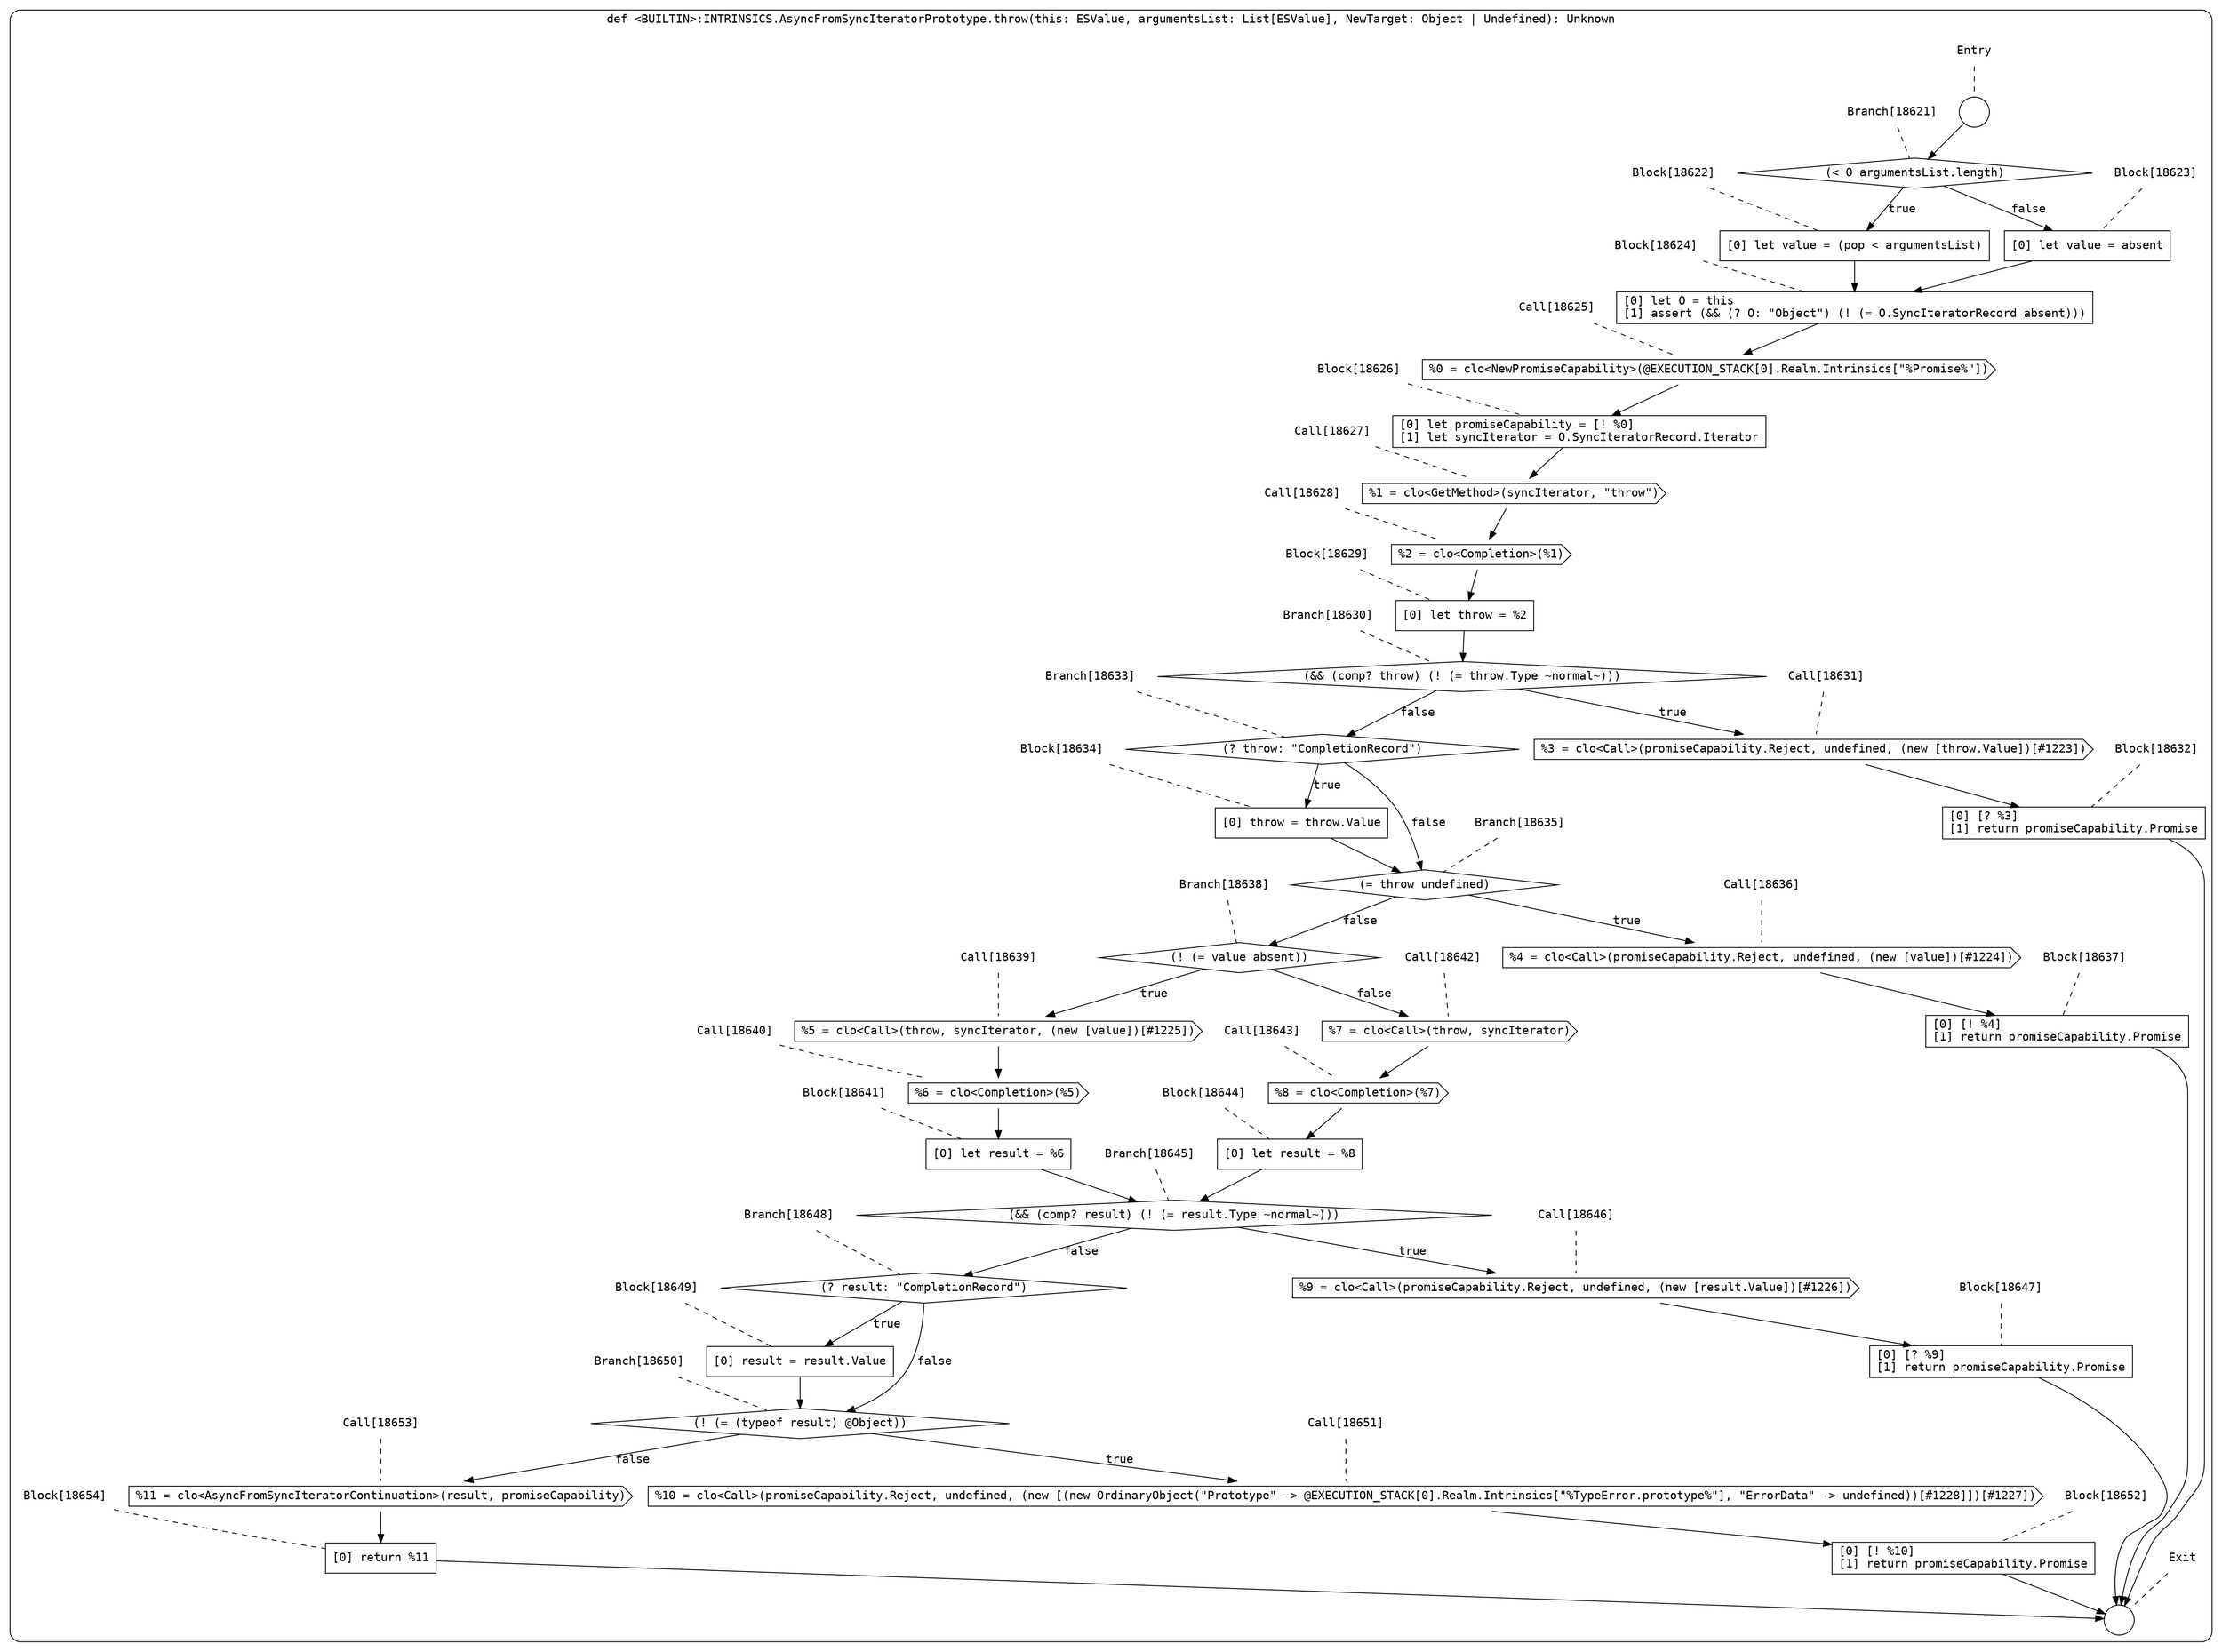 digraph {
  graph [fontname = "Consolas"]
  node [fontname = "Consolas"]
  edge [fontname = "Consolas"]
  subgraph cluster2564 {
    label = "def <BUILTIN>:INTRINSICS.AsyncFromSyncIteratorPrototype.throw(this: ESValue, argumentsList: List[ESValue], NewTarget: Object | Undefined): Unknown"
    style = rounded
    cluster2564_entry_name [shape=none, label=<<font color="black">Entry</font>>]
    cluster2564_entry_name -> cluster2564_entry [arrowhead=none, color="black", style=dashed]
    cluster2564_entry [shape=circle label=" " color="black" fillcolor="white" style=filled]
    cluster2564_entry -> node18621 [color="black"]
    cluster2564_exit_name [shape=none, label=<<font color="black">Exit</font>>]
    cluster2564_exit_name -> cluster2564_exit [arrowhead=none, color="black", style=dashed]
    cluster2564_exit [shape=circle label=" " color="black" fillcolor="white" style=filled]
    node18621_name [shape=none, label=<<font color="black">Branch[18621]</font>>]
    node18621_name -> node18621 [arrowhead=none, color="black", style=dashed]
    node18621 [shape=diamond, label=<<font color="black">(&lt; 0 argumentsList.length)</font>> color="black" fillcolor="white", style=filled]
    node18621 -> node18622 [label=<<font color="black">true</font>> color="black"]
    node18621 -> node18623 [label=<<font color="black">false</font>> color="black"]
    node18622_name [shape=none, label=<<font color="black">Block[18622]</font>>]
    node18622_name -> node18622 [arrowhead=none, color="black", style=dashed]
    node18622 [shape=box, label=<<font color="black">[0] let value = (pop &lt; argumentsList)<BR ALIGN="LEFT"/></font>> color="black" fillcolor="white", style=filled]
    node18622 -> node18624 [color="black"]
    node18623_name [shape=none, label=<<font color="black">Block[18623]</font>>]
    node18623_name -> node18623 [arrowhead=none, color="black", style=dashed]
    node18623 [shape=box, label=<<font color="black">[0] let value = absent<BR ALIGN="LEFT"/></font>> color="black" fillcolor="white", style=filled]
    node18623 -> node18624 [color="black"]
    node18624_name [shape=none, label=<<font color="black">Block[18624]</font>>]
    node18624_name -> node18624 [arrowhead=none, color="black", style=dashed]
    node18624 [shape=box, label=<<font color="black">[0] let O = this<BR ALIGN="LEFT"/>[1] assert (&amp;&amp; (? O: &quot;Object&quot;) (! (= O.SyncIteratorRecord absent)))<BR ALIGN="LEFT"/></font>> color="black" fillcolor="white", style=filled]
    node18624 -> node18625 [color="black"]
    node18625_name [shape=none, label=<<font color="black">Call[18625]</font>>]
    node18625_name -> node18625 [arrowhead=none, color="black", style=dashed]
    node18625 [shape=cds, label=<<font color="black">%0 = clo&lt;NewPromiseCapability&gt;(@EXECUTION_STACK[0].Realm.Intrinsics[&quot;%Promise%&quot;])</font>> color="black" fillcolor="white", style=filled]
    node18625 -> node18626 [color="black"]
    node18626_name [shape=none, label=<<font color="black">Block[18626]</font>>]
    node18626_name -> node18626 [arrowhead=none, color="black", style=dashed]
    node18626 [shape=box, label=<<font color="black">[0] let promiseCapability = [! %0]<BR ALIGN="LEFT"/>[1] let syncIterator = O.SyncIteratorRecord.Iterator<BR ALIGN="LEFT"/></font>> color="black" fillcolor="white", style=filled]
    node18626 -> node18627 [color="black"]
    node18627_name [shape=none, label=<<font color="black">Call[18627]</font>>]
    node18627_name -> node18627 [arrowhead=none, color="black", style=dashed]
    node18627 [shape=cds, label=<<font color="black">%1 = clo&lt;GetMethod&gt;(syncIterator, &quot;throw&quot;)</font>> color="black" fillcolor="white", style=filled]
    node18627 -> node18628 [color="black"]
    node18628_name [shape=none, label=<<font color="black">Call[18628]</font>>]
    node18628_name -> node18628 [arrowhead=none, color="black", style=dashed]
    node18628 [shape=cds, label=<<font color="black">%2 = clo&lt;Completion&gt;(%1)</font>> color="black" fillcolor="white", style=filled]
    node18628 -> node18629 [color="black"]
    node18629_name [shape=none, label=<<font color="black">Block[18629]</font>>]
    node18629_name -> node18629 [arrowhead=none, color="black", style=dashed]
    node18629 [shape=box, label=<<font color="black">[0] let throw = %2<BR ALIGN="LEFT"/></font>> color="black" fillcolor="white", style=filled]
    node18629 -> node18630 [color="black"]
    node18630_name [shape=none, label=<<font color="black">Branch[18630]</font>>]
    node18630_name -> node18630 [arrowhead=none, color="black", style=dashed]
    node18630 [shape=diamond, label=<<font color="black">(&amp;&amp; (comp? throw) (! (= throw.Type ~normal~)))</font>> color="black" fillcolor="white", style=filled]
    node18630 -> node18631 [label=<<font color="black">true</font>> color="black"]
    node18630 -> node18633 [label=<<font color="black">false</font>> color="black"]
    node18631_name [shape=none, label=<<font color="black">Call[18631]</font>>]
    node18631_name -> node18631 [arrowhead=none, color="black", style=dashed]
    node18631 [shape=cds, label=<<font color="black">%3 = clo&lt;Call&gt;(promiseCapability.Reject, undefined, (new [throw.Value])[#1223])</font>> color="black" fillcolor="white", style=filled]
    node18631 -> node18632 [color="black"]
    node18633_name [shape=none, label=<<font color="black">Branch[18633]</font>>]
    node18633_name -> node18633 [arrowhead=none, color="black", style=dashed]
    node18633 [shape=diamond, label=<<font color="black">(? throw: &quot;CompletionRecord&quot;)</font>> color="black" fillcolor="white", style=filled]
    node18633 -> node18634 [label=<<font color="black">true</font>> color="black"]
    node18633 -> node18635 [label=<<font color="black">false</font>> color="black"]
    node18632_name [shape=none, label=<<font color="black">Block[18632]</font>>]
    node18632_name -> node18632 [arrowhead=none, color="black", style=dashed]
    node18632 [shape=box, label=<<font color="black">[0] [? %3]<BR ALIGN="LEFT"/>[1] return promiseCapability.Promise<BR ALIGN="LEFT"/></font>> color="black" fillcolor="white", style=filled]
    node18632 -> cluster2564_exit [color="black"]
    node18634_name [shape=none, label=<<font color="black">Block[18634]</font>>]
    node18634_name -> node18634 [arrowhead=none, color="black", style=dashed]
    node18634 [shape=box, label=<<font color="black">[0] throw = throw.Value<BR ALIGN="LEFT"/></font>> color="black" fillcolor="white", style=filled]
    node18634 -> node18635 [color="black"]
    node18635_name [shape=none, label=<<font color="black">Branch[18635]</font>>]
    node18635_name -> node18635 [arrowhead=none, color="black", style=dashed]
    node18635 [shape=diamond, label=<<font color="black">(= throw undefined)</font>> color="black" fillcolor="white", style=filled]
    node18635 -> node18636 [label=<<font color="black">true</font>> color="black"]
    node18635 -> node18638 [label=<<font color="black">false</font>> color="black"]
    node18636_name [shape=none, label=<<font color="black">Call[18636]</font>>]
    node18636_name -> node18636 [arrowhead=none, color="black", style=dashed]
    node18636 [shape=cds, label=<<font color="black">%4 = clo&lt;Call&gt;(promiseCapability.Reject, undefined, (new [value])[#1224])</font>> color="black" fillcolor="white", style=filled]
    node18636 -> node18637 [color="black"]
    node18638_name [shape=none, label=<<font color="black">Branch[18638]</font>>]
    node18638_name -> node18638 [arrowhead=none, color="black", style=dashed]
    node18638 [shape=diamond, label=<<font color="black">(! (= value absent))</font>> color="black" fillcolor="white", style=filled]
    node18638 -> node18639 [label=<<font color="black">true</font>> color="black"]
    node18638 -> node18642 [label=<<font color="black">false</font>> color="black"]
    node18637_name [shape=none, label=<<font color="black">Block[18637]</font>>]
    node18637_name -> node18637 [arrowhead=none, color="black", style=dashed]
    node18637 [shape=box, label=<<font color="black">[0] [! %4]<BR ALIGN="LEFT"/>[1] return promiseCapability.Promise<BR ALIGN="LEFT"/></font>> color="black" fillcolor="white", style=filled]
    node18637 -> cluster2564_exit [color="black"]
    node18639_name [shape=none, label=<<font color="black">Call[18639]</font>>]
    node18639_name -> node18639 [arrowhead=none, color="black", style=dashed]
    node18639 [shape=cds, label=<<font color="black">%5 = clo&lt;Call&gt;(throw, syncIterator, (new [value])[#1225])</font>> color="black" fillcolor="white", style=filled]
    node18639 -> node18640 [color="black"]
    node18642_name [shape=none, label=<<font color="black">Call[18642]</font>>]
    node18642_name -> node18642 [arrowhead=none, color="black", style=dashed]
    node18642 [shape=cds, label=<<font color="black">%7 = clo&lt;Call&gt;(throw, syncIterator)</font>> color="black" fillcolor="white", style=filled]
    node18642 -> node18643 [color="black"]
    node18640_name [shape=none, label=<<font color="black">Call[18640]</font>>]
    node18640_name -> node18640 [arrowhead=none, color="black", style=dashed]
    node18640 [shape=cds, label=<<font color="black">%6 = clo&lt;Completion&gt;(%5)</font>> color="black" fillcolor="white", style=filled]
    node18640 -> node18641 [color="black"]
    node18643_name [shape=none, label=<<font color="black">Call[18643]</font>>]
    node18643_name -> node18643 [arrowhead=none, color="black", style=dashed]
    node18643 [shape=cds, label=<<font color="black">%8 = clo&lt;Completion&gt;(%7)</font>> color="black" fillcolor="white", style=filled]
    node18643 -> node18644 [color="black"]
    node18641_name [shape=none, label=<<font color="black">Block[18641]</font>>]
    node18641_name -> node18641 [arrowhead=none, color="black", style=dashed]
    node18641 [shape=box, label=<<font color="black">[0] let result = %6<BR ALIGN="LEFT"/></font>> color="black" fillcolor="white", style=filled]
    node18641 -> node18645 [color="black"]
    node18644_name [shape=none, label=<<font color="black">Block[18644]</font>>]
    node18644_name -> node18644 [arrowhead=none, color="black", style=dashed]
    node18644 [shape=box, label=<<font color="black">[0] let result = %8<BR ALIGN="LEFT"/></font>> color="black" fillcolor="white", style=filled]
    node18644 -> node18645 [color="black"]
    node18645_name [shape=none, label=<<font color="black">Branch[18645]</font>>]
    node18645_name -> node18645 [arrowhead=none, color="black", style=dashed]
    node18645 [shape=diamond, label=<<font color="black">(&amp;&amp; (comp? result) (! (= result.Type ~normal~)))</font>> color="black" fillcolor="white", style=filled]
    node18645 -> node18646 [label=<<font color="black">true</font>> color="black"]
    node18645 -> node18648 [label=<<font color="black">false</font>> color="black"]
    node18646_name [shape=none, label=<<font color="black">Call[18646]</font>>]
    node18646_name -> node18646 [arrowhead=none, color="black", style=dashed]
    node18646 [shape=cds, label=<<font color="black">%9 = clo&lt;Call&gt;(promiseCapability.Reject, undefined, (new [result.Value])[#1226])</font>> color="black" fillcolor="white", style=filled]
    node18646 -> node18647 [color="black"]
    node18648_name [shape=none, label=<<font color="black">Branch[18648]</font>>]
    node18648_name -> node18648 [arrowhead=none, color="black", style=dashed]
    node18648 [shape=diamond, label=<<font color="black">(? result: &quot;CompletionRecord&quot;)</font>> color="black" fillcolor="white", style=filled]
    node18648 -> node18649 [label=<<font color="black">true</font>> color="black"]
    node18648 -> node18650 [label=<<font color="black">false</font>> color="black"]
    node18647_name [shape=none, label=<<font color="black">Block[18647]</font>>]
    node18647_name -> node18647 [arrowhead=none, color="black", style=dashed]
    node18647 [shape=box, label=<<font color="black">[0] [? %9]<BR ALIGN="LEFT"/>[1] return promiseCapability.Promise<BR ALIGN="LEFT"/></font>> color="black" fillcolor="white", style=filled]
    node18647 -> cluster2564_exit [color="black"]
    node18649_name [shape=none, label=<<font color="black">Block[18649]</font>>]
    node18649_name -> node18649 [arrowhead=none, color="black", style=dashed]
    node18649 [shape=box, label=<<font color="black">[0] result = result.Value<BR ALIGN="LEFT"/></font>> color="black" fillcolor="white", style=filled]
    node18649 -> node18650 [color="black"]
    node18650_name [shape=none, label=<<font color="black">Branch[18650]</font>>]
    node18650_name -> node18650 [arrowhead=none, color="black", style=dashed]
    node18650 [shape=diamond, label=<<font color="black">(! (= (typeof result) @Object))</font>> color="black" fillcolor="white", style=filled]
    node18650 -> node18651 [label=<<font color="black">true</font>> color="black"]
    node18650 -> node18653 [label=<<font color="black">false</font>> color="black"]
    node18651_name [shape=none, label=<<font color="black">Call[18651]</font>>]
    node18651_name -> node18651 [arrowhead=none, color="black", style=dashed]
    node18651 [shape=cds, label=<<font color="black">%10 = clo&lt;Call&gt;(promiseCapability.Reject, undefined, (new [(new OrdinaryObject(&quot;Prototype&quot; -&gt; @EXECUTION_STACK[0].Realm.Intrinsics[&quot;%TypeError.prototype%&quot;], &quot;ErrorData&quot; -&gt; undefined))[#1228]])[#1227])</font>> color="black" fillcolor="white", style=filled]
    node18651 -> node18652 [color="black"]
    node18653_name [shape=none, label=<<font color="black">Call[18653]</font>>]
    node18653_name -> node18653 [arrowhead=none, color="black", style=dashed]
    node18653 [shape=cds, label=<<font color="black">%11 = clo&lt;AsyncFromSyncIteratorContinuation&gt;(result, promiseCapability)</font>> color="black" fillcolor="white", style=filled]
    node18653 -> node18654 [color="black"]
    node18652_name [shape=none, label=<<font color="black">Block[18652]</font>>]
    node18652_name -> node18652 [arrowhead=none, color="black", style=dashed]
    node18652 [shape=box, label=<<font color="black">[0] [! %10]<BR ALIGN="LEFT"/>[1] return promiseCapability.Promise<BR ALIGN="LEFT"/></font>> color="black" fillcolor="white", style=filled]
    node18652 -> cluster2564_exit [color="black"]
    node18654_name [shape=none, label=<<font color="black">Block[18654]</font>>]
    node18654_name -> node18654 [arrowhead=none, color="black", style=dashed]
    node18654 [shape=box, label=<<font color="black">[0] return %11<BR ALIGN="LEFT"/></font>> color="black" fillcolor="white", style=filled]
    node18654 -> cluster2564_exit [color="black"]
  }
}